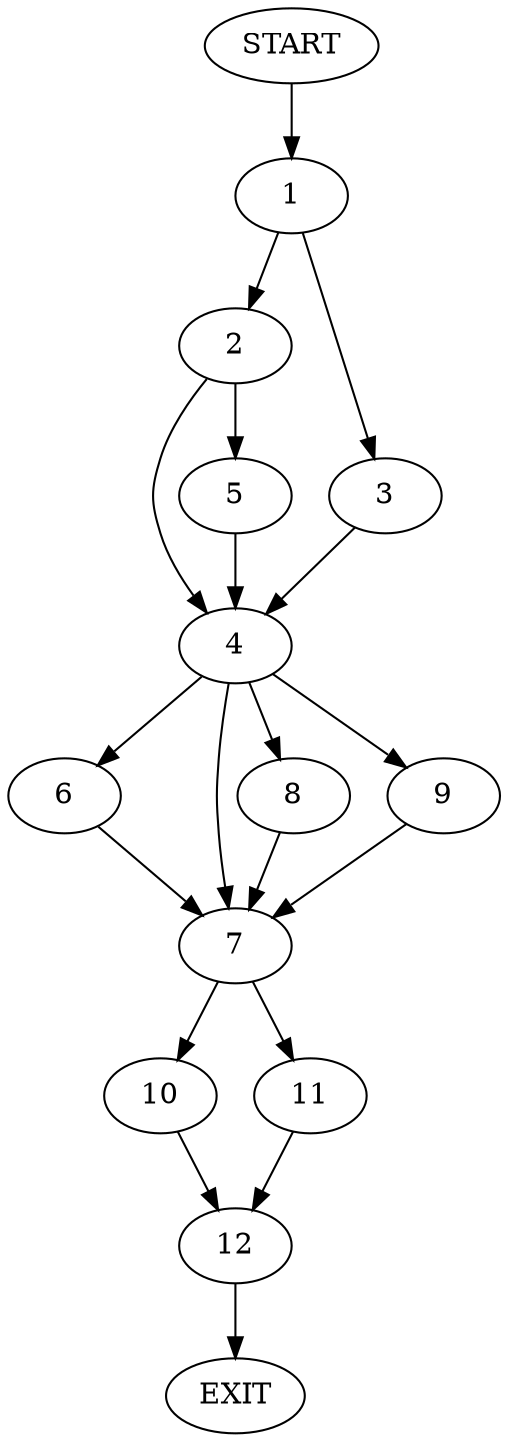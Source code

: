 digraph {
0 [label="START"]
13 [label="EXIT"]
0 -> 1
1 -> 2
1 -> 3
2 -> 4
2 -> 5
3 -> 4
4 -> 6
4 -> 7
4 -> 8
4 -> 9
5 -> 4
6 -> 7
7 -> 10
7 -> 11
8 -> 7
9 -> 7
10 -> 12
11 -> 12
12 -> 13
}
